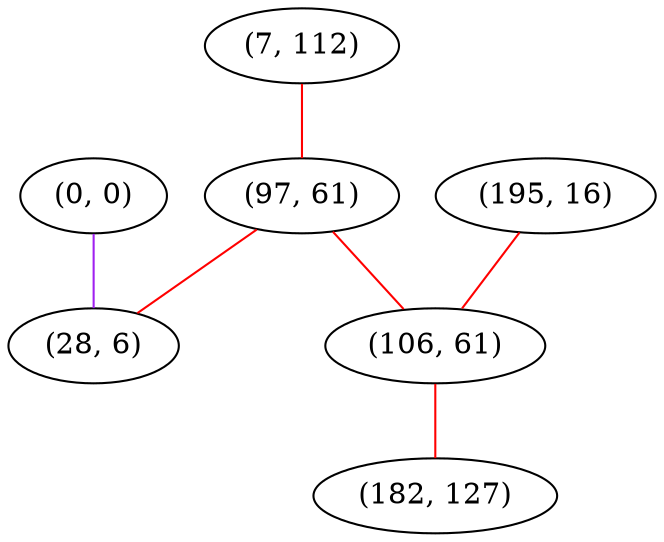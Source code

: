 graph "" {
"(0, 0)";
"(7, 112)";
"(195, 16)";
"(97, 61)";
"(106, 61)";
"(182, 127)";
"(28, 6)";
"(0, 0)" -- "(28, 6)"  [color=purple, key=0, weight=4];
"(7, 112)" -- "(97, 61)"  [color=red, key=0, weight=1];
"(195, 16)" -- "(106, 61)"  [color=red, key=0, weight=1];
"(97, 61)" -- "(106, 61)"  [color=red, key=0, weight=1];
"(97, 61)" -- "(28, 6)"  [color=red, key=0, weight=1];
"(106, 61)" -- "(182, 127)"  [color=red, key=0, weight=1];
}
